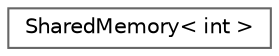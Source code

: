 digraph "Graphical Class Hierarchy"
{
 // LATEX_PDF_SIZE
  bgcolor="transparent";
  edge [fontname=Helvetica,fontsize=10,labelfontname=Helvetica,labelfontsize=10];
  node [fontname=Helvetica,fontsize=10,shape=box,height=0.2,width=0.4];
  rankdir="LR";
  Node0 [id="Node000000",label="SharedMemory\< int \>",height=0.2,width=0.4,color="grey40", fillcolor="white", style="filled",URL="$struct_shared_memory_3_01int_01_4.html",tooltip=" "];
}
